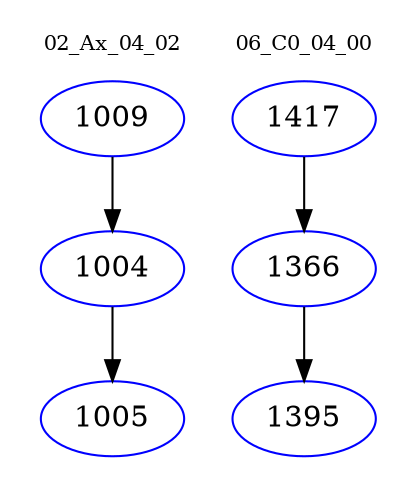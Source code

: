 digraph{
subgraph cluster_0 {
color = white
label = "02_Ax_04_02";
fontsize=10;
T0_1009 [label="1009", color="blue"]
T0_1009 -> T0_1004 [color="black"]
T0_1004 [label="1004", color="blue"]
T0_1004 -> T0_1005 [color="black"]
T0_1005 [label="1005", color="blue"]
}
subgraph cluster_1 {
color = white
label = "06_C0_04_00";
fontsize=10;
T1_1417 [label="1417", color="blue"]
T1_1417 -> T1_1366 [color="black"]
T1_1366 [label="1366", color="blue"]
T1_1366 -> T1_1395 [color="black"]
T1_1395 [label="1395", color="blue"]
}
}
